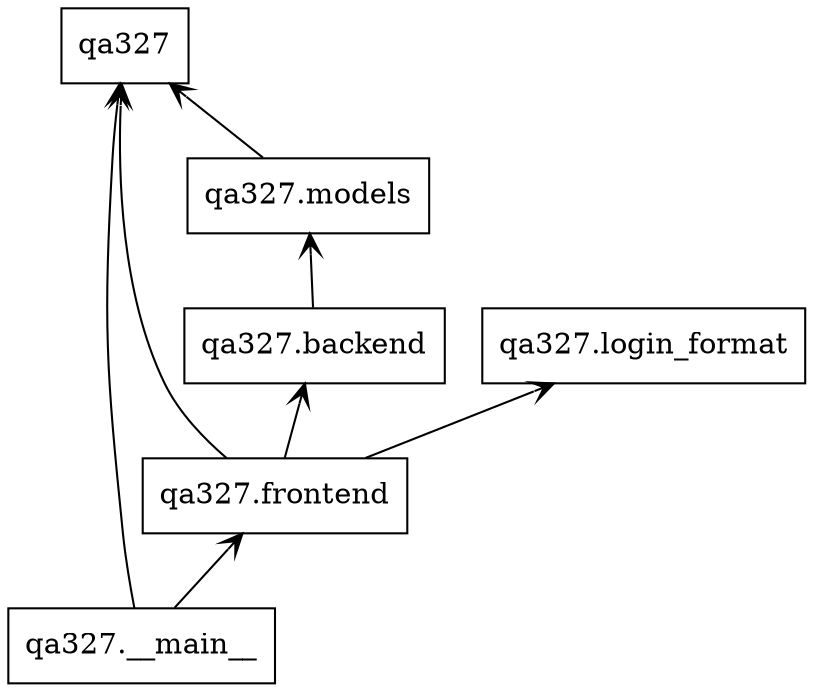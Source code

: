 digraph "packages" {
charset="utf-8"
rankdir=BT
"0" [label="qa327", shape="box"];
"1" [label="qa327.__main__", shape="box"];
"2" [label="qa327.backend", shape="box"];
"3" [label="qa327.frontend", shape="box"];
"4" [label="qa327.login_format", shape="box"];
"5" [label="qa327.models", shape="box"];
"1" -> "0" [arrowhead="open", arrowtail="none"];
"1" -> "3" [arrowhead="open", arrowtail="none"];
"2" -> "5" [arrowhead="open", arrowtail="none"];
"3" -> "0" [arrowhead="open", arrowtail="none"];
"3" -> "2" [arrowhead="open", arrowtail="none"];
"3" -> "4" [arrowhead="open", arrowtail="none"];
"5" -> "0" [arrowhead="open", arrowtail="none"];
}
